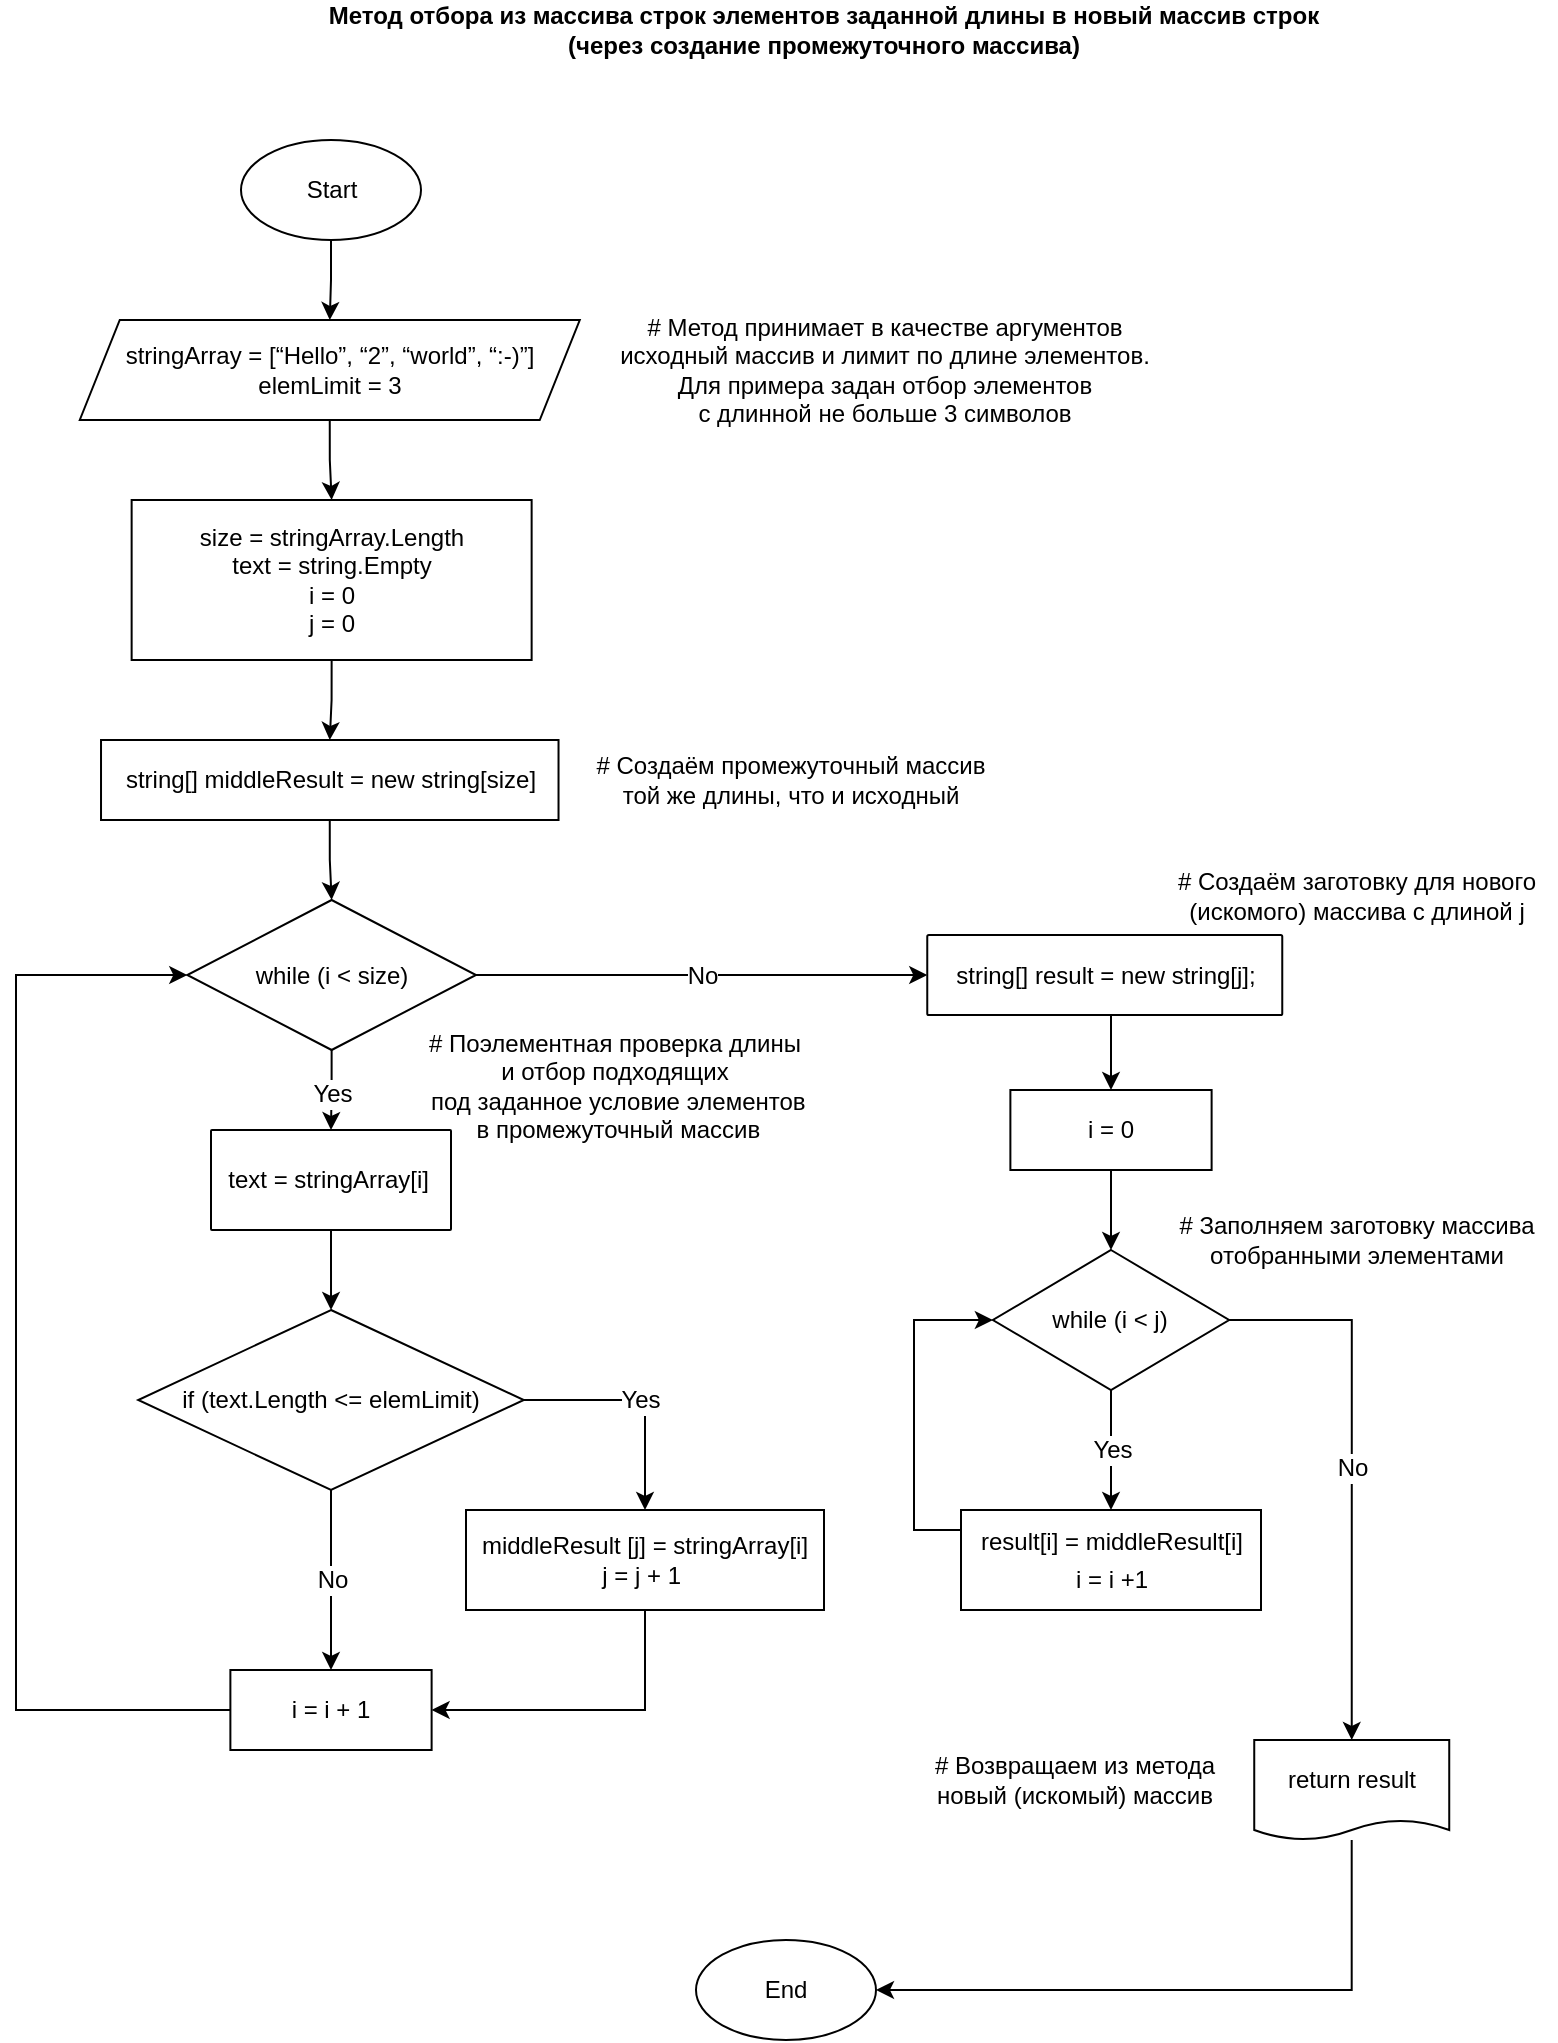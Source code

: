 <mxfile version="20.8.23" type="device"><diagram id="1yuF7omHW5cgiqlFWqc2" name="Page-1"><mxGraphModel dx="918" dy="386" grid="1" gridSize="10" guides="1" tooltips="1" connect="1" arrows="1" fold="1" page="1" pageScale="1" pageWidth="827" pageHeight="1169" math="0" shadow="0"><root><mxCell id="0"/><mxCell id="1" parent="0"/><mxCell id="clehtNM7rIRclhXyuZx0-1" value="Метод отбора из массива строк&amp;nbsp;элементов заданной длины&amp;nbsp;в новый массив строк (через создание промежуточного массива)" style="text;html=1;strokeColor=none;fillColor=none;align=center;verticalAlign=middle;whiteSpace=wrap;rounded=0;fontStyle=1" parent="1" vertex="1"><mxGeometry x="183" y="60" width="500" height="30" as="geometry"/></mxCell><mxCell id="clehtNM7rIRclhXyuZx0-2" style="edgeStyle=orthogonalEdgeStyle;rounded=0;orthogonalLoop=1;jettySize=auto;html=1;exitX=0.5;exitY=1;exitDx=0;exitDy=0;" parent="1" source="clehtNM7rIRclhXyuZx0-3" target="clehtNM7rIRclhXyuZx0-5" edge="1"><mxGeometry relative="1" as="geometry"/></mxCell><mxCell id="clehtNM7rIRclhXyuZx0-3" value="Start" style="ellipse;whiteSpace=wrap;html=1;" parent="1" vertex="1"><mxGeometry x="141.5" y="130" width="90" height="50" as="geometry"/></mxCell><mxCell id="clehtNM7rIRclhXyuZx0-4" style="edgeStyle=orthogonalEdgeStyle;rounded=0;orthogonalLoop=1;jettySize=auto;html=1;exitX=0.5;exitY=1;exitDx=0;exitDy=0;entryX=0.5;entryY=0;entryDx=0;entryDy=0;" parent="1" source="clehtNM7rIRclhXyuZx0-5" target="clehtNM7rIRclhXyuZx0-6" edge="1"><mxGeometry relative="1" as="geometry"/></mxCell><mxCell id="clehtNM7rIRclhXyuZx0-5" value="stringArray =&amp;nbsp;[“Hello”, “2”, “world”, “:-)”]&lt;br&gt;elemLimit = 3" style="shape=parallelogram;perimeter=parallelogramPerimeter;whiteSpace=wrap;html=1;fixedSize=1;" parent="1" vertex="1"><mxGeometry x="60.88" y="220" width="250" height="50" as="geometry"/></mxCell><mxCell id="4szez9spsdj0euJJLxpP-2" style="edgeStyle=orthogonalEdgeStyle;rounded=0;orthogonalLoop=1;jettySize=auto;html=1;exitX=0.5;exitY=1;exitDx=0;exitDy=0;entryX=0.5;entryY=0;entryDx=0;entryDy=0;fontFamily=Helvetica;fontSize=12;" parent="1" source="clehtNM7rIRclhXyuZx0-6" target="4szez9spsdj0euJJLxpP-1" edge="1"><mxGeometry relative="1" as="geometry"/></mxCell><mxCell id="clehtNM7rIRclhXyuZx0-6" value="size = stringArray.Length&lt;br&gt;text = string.Empty&lt;br&gt;i = 0&lt;br&gt;j = 0" style="rounded=1;whiteSpace=wrap;html=1;arcSize=0;" parent="1" vertex="1"><mxGeometry x="86.82" y="310" width="200" height="80" as="geometry"/></mxCell><mxCell id="4szez9spsdj0euJJLxpP-4" style="edgeStyle=orthogonalEdgeStyle;rounded=0;orthogonalLoop=1;jettySize=auto;html=1;exitX=0.5;exitY=1;exitDx=0;exitDy=0;entryX=0.5;entryY=0;entryDx=0;entryDy=0;fontFamily=Helvetica;fontSize=12;" parent="1" source="4szez9spsdj0euJJLxpP-1" target="4szez9spsdj0euJJLxpP-3" edge="1"><mxGeometry relative="1" as="geometry"/></mxCell><mxCell id="4szez9spsdj0euJJLxpP-1" value="&lt;div style=&quot;background-color: rgb(255, 255, 255); line-height: 19px;&quot;&gt;string[] middleResult = new string[size]&lt;br&gt;&lt;/div&gt;" style="rounded=1;whiteSpace=wrap;html=1;arcSize=0;" parent="1" vertex="1"><mxGeometry x="71.51" y="430" width="228.75" height="40" as="geometry"/></mxCell><mxCell id="4szez9spsdj0euJJLxpP-9" value="Yes" style="edgeStyle=orthogonalEdgeStyle;rounded=0;orthogonalLoop=1;jettySize=auto;html=1;exitX=0.5;exitY=1;exitDx=0;exitDy=0;entryX=0.5;entryY=0;entryDx=0;entryDy=0;fontFamily=Helvetica;fontSize=12;" parent="1" source="4szez9spsdj0euJJLxpP-3" target="4szez9spsdj0euJJLxpP-8" edge="1"><mxGeometry y="2" relative="1" as="geometry"><mxPoint as="offset"/></mxGeometry></mxCell><mxCell id="4szez9spsdj0euJJLxpP-22" value="No" style="edgeStyle=orthogonalEdgeStyle;rounded=0;orthogonalLoop=1;jettySize=auto;html=1;exitX=1;exitY=0.5;exitDx=0;exitDy=0;entryX=0;entryY=0.5;entryDx=0;entryDy=0;strokeColor=default;fontFamily=Helvetica;fontSize=12;" parent="1" source="4szez9spsdj0euJJLxpP-3" target="4szez9spsdj0euJJLxpP-20" edge="1"><mxGeometry relative="1" as="geometry"/></mxCell><mxCell id="4szez9spsdj0euJJLxpP-3" value="while (i &amp;lt; size)" style="rhombus;whiteSpace=wrap;html=1;fontFamily=Helvetica;fontSize=12;" parent="1" vertex="1"><mxGeometry x="114.63" y="510" width="144.37" height="75" as="geometry"/></mxCell><mxCell id="4szez9spsdj0euJJLxpP-5" value="#&amp;nbsp;Поэлементная&amp;nbsp;&lt;span style=&quot;&quot;&gt;проверка длины&lt;br&gt;и отбор подходящих&lt;br&gt;&amp;nbsp;под заданное условие элементов&lt;br&gt;&amp;nbsp;в промежуточный массив&lt;/span&gt;" style="text;html=1;align=center;verticalAlign=middle;resizable=0;points=[];autosize=1;strokeColor=none;fillColor=none;fontSize=12;fontFamily=Helvetica;" parent="1" vertex="1"><mxGeometry x="223" y="567.5" width="210" height="70" as="geometry"/></mxCell><mxCell id="4szez9spsdj0euJJLxpP-6" value="#&amp;nbsp;Создаём промежуточный массив&lt;br&gt;той же длины,&amp;nbsp;что и исходный" style="text;html=1;align=center;verticalAlign=middle;resizable=0;points=[];autosize=1;strokeColor=none;fillColor=none;fontSize=12;fontFamily=Helvetica;" parent="1" vertex="1"><mxGeometry x="306.19" y="430" width="220" height="40" as="geometry"/></mxCell><mxCell id="4szez9spsdj0euJJLxpP-16" value="Yes" style="edgeStyle=orthogonalEdgeStyle;rounded=0;orthogonalLoop=1;jettySize=auto;html=1;exitX=1;exitY=0.5;exitDx=0;exitDy=0;entryX=0.5;entryY=0;entryDx=0;entryDy=0;strokeColor=default;fontFamily=Helvetica;fontSize=12;" parent="1" source="4szez9spsdj0euJJLxpP-7" target="4szez9spsdj0euJJLxpP-14" edge="1"><mxGeometry relative="1" as="geometry"/></mxCell><mxCell id="4szez9spsdj0euJJLxpP-17" value="No" style="edgeStyle=orthogonalEdgeStyle;rounded=0;orthogonalLoop=1;jettySize=auto;html=1;exitX=0.5;exitY=1;exitDx=0;exitDy=0;entryX=0.5;entryY=0;entryDx=0;entryDy=0;strokeColor=default;fontFamily=Helvetica;fontSize=12;" parent="1" source="4szez9spsdj0euJJLxpP-7" target="4szez9spsdj0euJJLxpP-15" edge="1"><mxGeometry relative="1" as="geometry"/></mxCell><mxCell id="4szez9spsdj0euJJLxpP-7" value="&lt;font style=&quot;font-size: 12px;&quot;&gt;if (text&lt;span style=&quot;background-color: rgb(255, 255, 255);&quot;&gt;.&lt;/span&gt;&lt;span style=&quot;background-color: rgb(255, 255, 255);&quot;&gt;Length &lt;/span&gt;&lt;span style=&quot;background-color: rgb(255, 255, 255);&quot;&gt;&amp;lt;=&amp;nbsp;&lt;/span&gt;elemLimit&lt;span style=&quot;background-color: initial;&quot;&gt;)&lt;/span&gt;&lt;/font&gt;" style="rhombus;whiteSpace=wrap;html=1;fontFamily=Helvetica;fontSize=12;" parent="1" vertex="1"><mxGeometry x="90.11" y="715" width="192.8" height="90" as="geometry"/></mxCell><mxCell id="4szez9spsdj0euJJLxpP-11" style="edgeStyle=orthogonalEdgeStyle;rounded=0;orthogonalLoop=1;jettySize=auto;html=1;exitX=0.5;exitY=1;exitDx=0;exitDy=0;entryX=0.5;entryY=0;entryDx=0;entryDy=0;fontFamily=Helvetica;fontSize=12;" parent="1" source="4szez9spsdj0euJJLxpP-8" target="4szez9spsdj0euJJLxpP-7" edge="1"><mxGeometry relative="1" as="geometry"/></mxCell><mxCell id="4szez9spsdj0euJJLxpP-8" value="text = stringArray[i]&amp;nbsp;" style="rounded=1;whiteSpace=wrap;html=1;fontFamily=Helvetica;fontSize=12;arcSize=1;" parent="1" vertex="1"><mxGeometry x="126.5" y="625" width="120" height="50" as="geometry"/></mxCell><mxCell id="4szez9spsdj0euJJLxpP-10" value="# Метод принимает в качестве аргументов&lt;br&gt;исходный массив и&amp;nbsp;лимит по длине элементов.&lt;br&gt;Для примера задан отбор элементов&lt;br&gt;с длинной&amp;nbsp;не больше 3 символов" style="text;html=1;align=center;verticalAlign=middle;resizable=0;points=[];autosize=1;strokeColor=none;fillColor=none;fontSize=12;fontFamily=Helvetica;" parent="1" vertex="1"><mxGeometry x="317.76" y="210" width="290" height="70" as="geometry"/></mxCell><mxCell id="4szez9spsdj0euJJLxpP-18" style="edgeStyle=orthogonalEdgeStyle;rounded=0;orthogonalLoop=1;jettySize=auto;html=1;exitX=0.5;exitY=1;exitDx=0;exitDy=0;entryX=1;entryY=0.5;entryDx=0;entryDy=0;strokeColor=default;fontFamily=Helvetica;fontSize=12;" parent="1" source="4szez9spsdj0euJJLxpP-14" target="4szez9spsdj0euJJLxpP-15" edge="1"><mxGeometry relative="1" as="geometry"/></mxCell><mxCell id="4szez9spsdj0euJJLxpP-14" value="middleResult [j] = stringArray[i]&lt;br&gt;j = j + 1&amp;nbsp;" style="rounded=1;whiteSpace=wrap;html=1;fontFamily=Helvetica;fontSize=12;arcSize=0;" parent="1" vertex="1"><mxGeometry x="254" y="815" width="179" height="50" as="geometry"/></mxCell><mxCell id="4szez9spsdj0euJJLxpP-19" style="edgeStyle=orthogonalEdgeStyle;rounded=0;orthogonalLoop=1;jettySize=auto;html=1;exitX=0;exitY=0.5;exitDx=0;exitDy=0;entryX=0;entryY=0.5;entryDx=0;entryDy=0;strokeColor=default;fontFamily=Helvetica;fontSize=12;" parent="1" source="4szez9spsdj0euJJLxpP-15" target="4szez9spsdj0euJJLxpP-3" edge="1"><mxGeometry relative="1" as="geometry"><Array as="points"><mxPoint x="29" y="915"/><mxPoint x="29" y="548"/></Array></mxGeometry></mxCell><mxCell id="4szez9spsdj0euJJLxpP-15" value="i = i + 1" style="rounded=1;whiteSpace=wrap;html=1;fontFamily=Helvetica;fontSize=12;arcSize=0;" parent="1" vertex="1"><mxGeometry x="136.19" y="895" width="100.62" height="40" as="geometry"/></mxCell><mxCell id="IrEvqOXZyVRntBHGhzxu-4" style="edgeStyle=orthogonalEdgeStyle;rounded=0;orthogonalLoop=1;jettySize=auto;html=1;exitX=0.5;exitY=1;exitDx=0;exitDy=0;entryX=0.5;entryY=0;entryDx=0;entryDy=0;" edge="1" parent="1" source="4szez9spsdj0euJJLxpP-20" target="IrEvqOXZyVRntBHGhzxu-2"><mxGeometry relative="1" as="geometry"/></mxCell><mxCell id="4szez9spsdj0euJJLxpP-20" value="string[] result = new string[j];" style="rounded=1;whiteSpace=wrap;html=1;fontFamily=Helvetica;fontSize=12;arcSize=2;" parent="1" vertex="1"><mxGeometry x="484.63" y="527.5" width="177.5" height="40" as="geometry"/></mxCell><mxCell id="4szez9spsdj0euJJLxpP-21" value="#&amp;nbsp;Создаём заготовку для нового&lt;br&gt;(искомого)&amp;nbsp;массива&amp;nbsp;с длиной j" style="text;html=1;align=center;verticalAlign=middle;resizable=0;points=[];autosize=1;strokeColor=none;fillColor=none;fontSize=12;fontFamily=Helvetica;" parent="1" vertex="1"><mxGeometry x="599" y="487.5" width="200" height="40" as="geometry"/></mxCell><mxCell id="4szez9spsdj0euJJLxpP-26" value="Yes" style="edgeStyle=orthogonalEdgeStyle;rounded=0;orthogonalLoop=1;jettySize=auto;html=1;exitX=0.5;exitY=1;exitDx=0;exitDy=0;entryX=0.5;entryY=0;entryDx=0;entryDy=0;strokeColor=default;fontFamily=Helvetica;fontSize=12;" parent="1" source="4szez9spsdj0euJJLxpP-23" target="4szez9spsdj0euJJLxpP-25" edge="1"><mxGeometry relative="1" as="geometry"/></mxCell><mxCell id="4szez9spsdj0euJJLxpP-28" value="No" style="edgeStyle=orthogonalEdgeStyle;rounded=0;orthogonalLoop=1;jettySize=auto;html=1;exitX=1;exitY=0.5;exitDx=0;exitDy=0;strokeColor=default;fontFamily=Helvetica;fontSize=12;entryX=0.5;entryY=0;entryDx=0;entryDy=0;" parent="1" source="4szez9spsdj0euJJLxpP-23" target="4szez9spsdj0euJJLxpP-31" edge="1"><mxGeometry relative="1" as="geometry"><mxPoint x="707.12" y="910" as="targetPoint"/></mxGeometry></mxCell><mxCell id="4szez9spsdj0euJJLxpP-23" value="while (i &amp;lt; j)" style="rhombus;whiteSpace=wrap;html=1;fontFamily=Helvetica;fontSize=12;" parent="1" vertex="1"><mxGeometry x="517.44" y="685" width="118.12" height="70" as="geometry"/></mxCell><mxCell id="4szez9spsdj0euJJLxpP-27" style="edgeStyle=orthogonalEdgeStyle;rounded=0;orthogonalLoop=1;jettySize=auto;html=1;exitX=0;exitY=0.5;exitDx=0;exitDy=0;entryX=0;entryY=0.5;entryDx=0;entryDy=0;strokeColor=default;fontFamily=Helvetica;fontSize=12;" parent="1" source="4szez9spsdj0euJJLxpP-25" target="4szez9spsdj0euJJLxpP-23" edge="1"><mxGeometry relative="1" as="geometry"><Array as="points"><mxPoint x="478" y="825"/><mxPoint x="478" y="720"/></Array></mxGeometry></mxCell><mxCell id="4szez9spsdj0euJJLxpP-25" value="&lt;div style=&quot;background-color: rgb(255, 255, 255); line-height: 19px;&quot;&gt;result[i] = middleResult[i]&lt;/div&gt;&lt;div style=&quot;background-color: rgb(255, 255, 255); line-height: 19px;&quot;&gt;i = i +1&lt;/div&gt;" style="rounded=1;whiteSpace=wrap;html=1;fontFamily=Helvetica;fontSize=12;arcSize=0;" parent="1" vertex="1"><mxGeometry x="501.5" y="815" width="150" height="50" as="geometry"/></mxCell><mxCell id="4szez9spsdj0euJJLxpP-34" style="edgeStyle=orthogonalEdgeStyle;rounded=0;orthogonalLoop=1;jettySize=auto;html=1;exitX=1;exitY=0.5;exitDx=0;exitDy=0;strokeColor=default;fontFamily=Helvetica;fontSize=12;startArrow=classic;startFill=1;endArrow=none;endFill=0;" parent="1" source="4szez9spsdj0euJJLxpP-29" target="4szez9spsdj0euJJLxpP-31" edge="1"><mxGeometry relative="1" as="geometry"><mxPoint x="450.0" y="1055" as="sourcePoint"/></mxGeometry></mxCell><mxCell id="4szez9spsdj0euJJLxpP-29" value="End" style="ellipse;whiteSpace=wrap;html=1;" parent="1" vertex="1"><mxGeometry x="369" y="1030" width="90" height="50" as="geometry"/></mxCell><mxCell id="4szez9spsdj0euJJLxpP-31" value="return result" style="shape=document;whiteSpace=wrap;html=1;boundedLbl=1;size=0.2;" parent="1" vertex="1"><mxGeometry x="648.12" y="930" width="97.5" height="50" as="geometry"/></mxCell><mxCell id="4szez9spsdj0euJJLxpP-32" value="# Возвращаем из метода&lt;br&gt;новый (искомый) массив" style="text;html=1;align=center;verticalAlign=middle;resizable=0;points=[];autosize=1;strokeColor=none;fillColor=none;fontSize=12;fontFamily=Helvetica;" parent="1" vertex="1"><mxGeometry x="477.5" y="930" width="160" height="40" as="geometry"/></mxCell><mxCell id="IrEvqOXZyVRntBHGhzxu-1" value="# Заполняем заготовку массива&lt;br&gt;отобранными элементами" style="text;html=1;align=center;verticalAlign=middle;resizable=0;points=[];autosize=1;strokeColor=none;fillColor=none;" vertex="1" parent="1"><mxGeometry x="599" y="660" width="200" height="40" as="geometry"/></mxCell><mxCell id="IrEvqOXZyVRntBHGhzxu-6" style="edgeStyle=orthogonalEdgeStyle;rounded=0;orthogonalLoop=1;jettySize=auto;html=1;exitX=0.5;exitY=1;exitDx=0;exitDy=0;entryX=0.5;entryY=0;entryDx=0;entryDy=0;" edge="1" parent="1" source="IrEvqOXZyVRntBHGhzxu-2" target="4szez9spsdj0euJJLxpP-23"><mxGeometry relative="1" as="geometry"/></mxCell><mxCell id="IrEvqOXZyVRntBHGhzxu-2" value="i = 0" style="rounded=1;whiteSpace=wrap;html=1;fontFamily=Helvetica;fontSize=12;arcSize=0;" vertex="1" parent="1"><mxGeometry x="526.19" y="605" width="100.62" height="40" as="geometry"/></mxCell></root></mxGraphModel></diagram></mxfile>